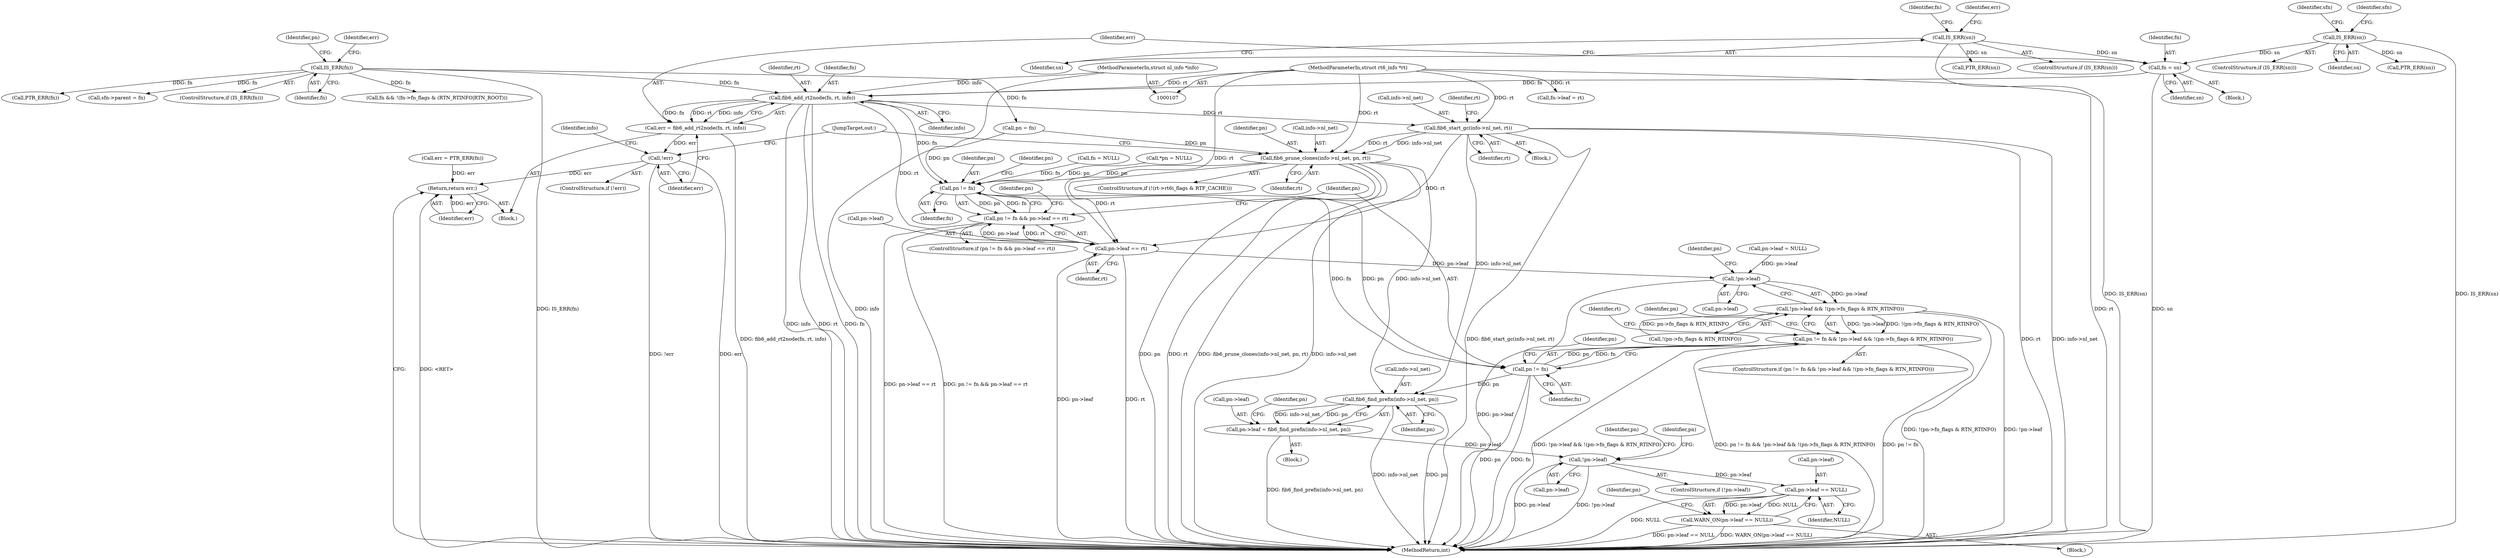 digraph "0_linux_ae7b4e1f213aa659aedf9c6ecad0bf5f0476e1e2@pointer" {
"1000288" [label="(Call,fib6_add_rt2node(fn, rt, info))"];
"1000283" [label="(Call,fn = sn)"];
"1000259" [label="(Call,IS_ERR(sn))"];
"1000236" [label="(Call,IS_ERR(sn))"];
"1000167" [label="(Call,IS_ERR(fn))"];
"1000109" [label="(MethodParameterIn,struct rt6_info *rt)"];
"1000110" [label="(MethodParameterIn,struct nl_info *info)"];
"1000286" [label="(Call,err = fib6_add_rt2node(fn, rt, info))"];
"1000293" [label="(Call,!err)"];
"1000400" [label="(Return,return err;)"];
"1000296" [label="(Call,fib6_start_gc(info->nl_net, rt))"];
"1000308" [label="(Call,fib6_prune_clones(info->nl_net, pn, rt))"];
"1000320" [label="(Call,pn != fn)"];
"1000319" [label="(Call,pn != fn && pn->leaf == rt)"];
"1000341" [label="(Call,pn != fn)"];
"1000340" [label="(Call,pn != fn && !pn->leaf && !(pn->fn_flags & RTN_RTINFO))"];
"1000360" [label="(Call,fib6_find_prefix(info->nl_net, pn))"];
"1000356" [label="(Call,pn->leaf = fib6_find_prefix(info->nl_net, pn))"];
"1000366" [label="(Call,!pn->leaf)"];
"1000372" [label="(Call,pn->leaf == NULL)"];
"1000371" [label="(Call,WARN_ON(pn->leaf == NULL))"];
"1000323" [label="(Call,pn->leaf == rt)"];
"1000345" [label="(Call,!pn->leaf)"];
"1000344" [label="(Call,!pn->leaf && !(pn->fn_flags & RTN_RTINFO))"];
"1000287" [label="(Identifier,err)"];
"1000110" [label="(MethodParameterIn,struct nl_info *info)"];
"1000373" [label="(Call,pn->leaf)"];
"1000294" [label="(Identifier,err)"];
"1000320" [label="(Call,pn != fn)"];
"1000345" [label="(Call,!pn->leaf)"];
"1000293" [label="(Call,!err)"];
"1000346" [label="(Call,pn->leaf)"];
"1000357" [label="(Call,pn->leaf)"];
"1000259" [label="(Call,IS_ERR(sn))"];
"1000284" [label="(Identifier,fn)"];
"1000240" [label="(Identifier,sfn)"];
"1000404" [label="(Call,fn && !(fn->fn_flags & (RTN_RTINFO|RTN_ROOT)))"];
"1000374" [label="(Identifier,pn)"];
"1000305" [label="(Identifier,rt)"];
"1000295" [label="(Block,)"];
"1000290" [label="(Identifier,rt)"];
"1000248" [label="(Identifier,sfn)"];
"1000329" [label="(Call,pn->leaf = NULL)"];
"1000392" [label="(Identifier,pn)"];
"1000291" [label="(Identifier,info)"];
"1000114" [label="(Call,*pn = NULL)"];
"1000273" [label="(Call,fn->leaf = rt)"];
"1000167" [label="(Call,IS_ERR(fn))"];
"1000300" [label="(Identifier,rt)"];
"1000172" [label="(Call,PTR_ERR(fn))"];
"1000368" [label="(Identifier,pn)"];
"1000371" [label="(Call,WARN_ON(pn->leaf == NULL))"];
"1000401" [label="(Identifier,err)"];
"1000321" [label="(Identifier,pn)"];
"1000361" [label="(Call,info->nl_net)"];
"1000296" [label="(Call,fib6_start_gc(info->nl_net, rt))"];
"1000236" [label="(Call,IS_ERR(sn))"];
"1000367" [label="(Call,pn->leaf)"];
"1000342" [label="(Identifier,pn)"];
"1000171" [label="(Identifier,err)"];
"1000323" [label="(Call,pn->leaf == rt)"];
"1000366" [label="(Call,!pn->leaf)"];
"1000187" [label="(Block,)"];
"1000358" [label="(Identifier,pn)"];
"1000285" [label="(Identifier,sn)"];
"1000288" [label="(Call,fib6_add_rt2node(fn, rt, info))"];
"1000352" [label="(Identifier,pn)"];
"1000341" [label="(Call,pn != fn)"];
"1000370" [label="(Block,)"];
"1000400" [label="(Return,return err;)"];
"1000376" [label="(Identifier,NULL)"];
"1000314" [label="(JumpTarget,out:)"];
"1000344" [label="(Call,!pn->leaf && !(pn->fn_flags & RTN_RTINFO))"];
"1000339" [label="(ControlStructure,if (pn != fn && !pn->leaf && !(pn->fn_flags & RTN_RTINFO)))"];
"1000168" [label="(Identifier,fn)"];
"1000379" [label="(Identifier,pn)"];
"1000372" [label="(Call,pn->leaf == NULL)"];
"1000325" [label="(Identifier,pn)"];
"1000301" [label="(ControlStructure,if (!(rt->rt6i_flags & RTF_CACHE)))"];
"1000298" [label="(Identifier,info)"];
"1000322" [label="(Identifier,fn)"];
"1000327" [label="(Identifier,rt)"];
"1000170" [label="(Call,err = PTR_ERR(fn))"];
"1000237" [label="(Identifier,sn)"];
"1000235" [label="(ControlStructure,if (IS_ERR(sn)))"];
"1000243" [label="(Call,PTR_ERR(sn))"];
"1000356" [label="(Call,pn->leaf = fib6_find_prefix(info->nl_net, pn))"];
"1000319" [label="(Call,pn != fn && pn->leaf == rt)"];
"1000343" [label="(Identifier,fn)"];
"1000286" [label="(Call,err = fib6_add_rt2node(fn, rt, info))"];
"1000347" [label="(Identifier,pn)"];
"1000349" [label="(Call,!(pn->fn_flags & RTN_RTINFO))"];
"1000297" [label="(Call,info->nl_net)"];
"1000331" [label="(Identifier,pn)"];
"1000312" [label="(Identifier,pn)"];
"1000260" [label="(Identifier,sn)"];
"1000246" [label="(Call,sfn->parent = fn)"];
"1000309" [label="(Call,info->nl_net)"];
"1000340" [label="(Call,pn != fn && !pn->leaf && !(pn->fn_flags & RTN_RTINFO))"];
"1000318" [label="(ControlStructure,if (pn != fn && pn->leaf == rt))"];
"1000109" [label="(MethodParameterIn,struct rt6_info *rt)"];
"1000365" [label="(ControlStructure,if (!pn->leaf))"];
"1000426" [label="(MethodReturn,int)"];
"1000179" [label="(Identifier,pn)"];
"1000364" [label="(Identifier,pn)"];
"1000174" [label="(Call,fn = NULL)"];
"1000398" [label="(Identifier,rt)"];
"1000360" [label="(Call,fib6_find_prefix(info->nl_net, pn))"];
"1000166" [label="(ControlStructure,if (IS_ERR(fn)))"];
"1000270" [label="(Identifier,fn)"];
"1000355" [label="(Block,)"];
"1000178" [label="(Call,pn = fn)"];
"1000313" [label="(Identifier,rt)"];
"1000308" [label="(Call,fib6_prune_clones(info->nl_net, pn, rt))"];
"1000324" [label="(Call,pn->leaf)"];
"1000289" [label="(Identifier,fn)"];
"1000264" [label="(Call,PTR_ERR(sn))"];
"1000258" [label="(ControlStructure,if (IS_ERR(sn)))"];
"1000292" [label="(ControlStructure,if (!err))"];
"1000283" [label="(Call,fn = sn)"];
"1000263" [label="(Identifier,err)"];
"1000111" [label="(Block,)"];
"1000288" -> "1000286"  [label="AST: "];
"1000288" -> "1000291"  [label="CFG: "];
"1000289" -> "1000288"  [label="AST: "];
"1000290" -> "1000288"  [label="AST: "];
"1000291" -> "1000288"  [label="AST: "];
"1000286" -> "1000288"  [label="CFG: "];
"1000288" -> "1000426"  [label="DDG: info"];
"1000288" -> "1000426"  [label="DDG: rt"];
"1000288" -> "1000426"  [label="DDG: fn"];
"1000288" -> "1000286"  [label="DDG: fn"];
"1000288" -> "1000286"  [label="DDG: rt"];
"1000288" -> "1000286"  [label="DDG: info"];
"1000283" -> "1000288"  [label="DDG: fn"];
"1000167" -> "1000288"  [label="DDG: fn"];
"1000109" -> "1000288"  [label="DDG: rt"];
"1000110" -> "1000288"  [label="DDG: info"];
"1000288" -> "1000296"  [label="DDG: rt"];
"1000288" -> "1000320"  [label="DDG: fn"];
"1000288" -> "1000323"  [label="DDG: rt"];
"1000283" -> "1000187"  [label="AST: "];
"1000283" -> "1000285"  [label="CFG: "];
"1000284" -> "1000283"  [label="AST: "];
"1000285" -> "1000283"  [label="AST: "];
"1000287" -> "1000283"  [label="CFG: "];
"1000283" -> "1000426"  [label="DDG: sn"];
"1000259" -> "1000283"  [label="DDG: sn"];
"1000236" -> "1000283"  [label="DDG: sn"];
"1000259" -> "1000258"  [label="AST: "];
"1000259" -> "1000260"  [label="CFG: "];
"1000260" -> "1000259"  [label="AST: "];
"1000263" -> "1000259"  [label="CFG: "];
"1000270" -> "1000259"  [label="CFG: "];
"1000259" -> "1000426"  [label="DDG: IS_ERR(sn)"];
"1000259" -> "1000264"  [label="DDG: sn"];
"1000236" -> "1000235"  [label="AST: "];
"1000236" -> "1000237"  [label="CFG: "];
"1000237" -> "1000236"  [label="AST: "];
"1000240" -> "1000236"  [label="CFG: "];
"1000248" -> "1000236"  [label="CFG: "];
"1000236" -> "1000426"  [label="DDG: IS_ERR(sn)"];
"1000236" -> "1000243"  [label="DDG: sn"];
"1000167" -> "1000166"  [label="AST: "];
"1000167" -> "1000168"  [label="CFG: "];
"1000168" -> "1000167"  [label="AST: "];
"1000171" -> "1000167"  [label="CFG: "];
"1000179" -> "1000167"  [label="CFG: "];
"1000167" -> "1000426"  [label="DDG: IS_ERR(fn)"];
"1000167" -> "1000172"  [label="DDG: fn"];
"1000167" -> "1000178"  [label="DDG: fn"];
"1000167" -> "1000246"  [label="DDG: fn"];
"1000167" -> "1000404"  [label="DDG: fn"];
"1000109" -> "1000107"  [label="AST: "];
"1000109" -> "1000426"  [label="DDG: rt"];
"1000109" -> "1000273"  [label="DDG: rt"];
"1000109" -> "1000296"  [label="DDG: rt"];
"1000109" -> "1000308"  [label="DDG: rt"];
"1000109" -> "1000323"  [label="DDG: rt"];
"1000110" -> "1000107"  [label="AST: "];
"1000110" -> "1000426"  [label="DDG: info"];
"1000286" -> "1000111"  [label="AST: "];
"1000287" -> "1000286"  [label="AST: "];
"1000294" -> "1000286"  [label="CFG: "];
"1000286" -> "1000426"  [label="DDG: fib6_add_rt2node(fn, rt, info)"];
"1000286" -> "1000293"  [label="DDG: err"];
"1000293" -> "1000292"  [label="AST: "];
"1000293" -> "1000294"  [label="CFG: "];
"1000294" -> "1000293"  [label="AST: "];
"1000298" -> "1000293"  [label="CFG: "];
"1000314" -> "1000293"  [label="CFG: "];
"1000293" -> "1000426"  [label="DDG: err"];
"1000293" -> "1000426"  [label="DDG: !err"];
"1000293" -> "1000400"  [label="DDG: err"];
"1000400" -> "1000111"  [label="AST: "];
"1000400" -> "1000401"  [label="CFG: "];
"1000401" -> "1000400"  [label="AST: "];
"1000426" -> "1000400"  [label="CFG: "];
"1000400" -> "1000426"  [label="DDG: <RET>"];
"1000401" -> "1000400"  [label="DDG: err"];
"1000170" -> "1000400"  [label="DDG: err"];
"1000296" -> "1000295"  [label="AST: "];
"1000296" -> "1000300"  [label="CFG: "];
"1000297" -> "1000296"  [label="AST: "];
"1000300" -> "1000296"  [label="AST: "];
"1000305" -> "1000296"  [label="CFG: "];
"1000296" -> "1000426"  [label="DDG: fib6_start_gc(info->nl_net, rt)"];
"1000296" -> "1000426"  [label="DDG: rt"];
"1000296" -> "1000426"  [label="DDG: info->nl_net"];
"1000296" -> "1000308"  [label="DDG: info->nl_net"];
"1000296" -> "1000308"  [label="DDG: rt"];
"1000296" -> "1000323"  [label="DDG: rt"];
"1000296" -> "1000360"  [label="DDG: info->nl_net"];
"1000308" -> "1000301"  [label="AST: "];
"1000308" -> "1000313"  [label="CFG: "];
"1000309" -> "1000308"  [label="AST: "];
"1000312" -> "1000308"  [label="AST: "];
"1000313" -> "1000308"  [label="AST: "];
"1000314" -> "1000308"  [label="CFG: "];
"1000308" -> "1000426"  [label="DDG: info->nl_net"];
"1000308" -> "1000426"  [label="DDG: pn"];
"1000308" -> "1000426"  [label="DDG: rt"];
"1000308" -> "1000426"  [label="DDG: fib6_prune_clones(info->nl_net, pn, rt)"];
"1000178" -> "1000308"  [label="DDG: pn"];
"1000308" -> "1000320"  [label="DDG: pn"];
"1000308" -> "1000323"  [label="DDG: rt"];
"1000308" -> "1000360"  [label="DDG: info->nl_net"];
"1000320" -> "1000319"  [label="AST: "];
"1000320" -> "1000322"  [label="CFG: "];
"1000321" -> "1000320"  [label="AST: "];
"1000322" -> "1000320"  [label="AST: "];
"1000325" -> "1000320"  [label="CFG: "];
"1000319" -> "1000320"  [label="CFG: "];
"1000320" -> "1000319"  [label="DDG: pn"];
"1000320" -> "1000319"  [label="DDG: fn"];
"1000178" -> "1000320"  [label="DDG: pn"];
"1000114" -> "1000320"  [label="DDG: pn"];
"1000174" -> "1000320"  [label="DDG: fn"];
"1000320" -> "1000341"  [label="DDG: pn"];
"1000320" -> "1000341"  [label="DDG: fn"];
"1000319" -> "1000318"  [label="AST: "];
"1000319" -> "1000323"  [label="CFG: "];
"1000323" -> "1000319"  [label="AST: "];
"1000331" -> "1000319"  [label="CFG: "];
"1000342" -> "1000319"  [label="CFG: "];
"1000319" -> "1000426"  [label="DDG: pn != fn && pn->leaf == rt"];
"1000319" -> "1000426"  [label="DDG: pn->leaf == rt"];
"1000323" -> "1000319"  [label="DDG: pn->leaf"];
"1000323" -> "1000319"  [label="DDG: rt"];
"1000341" -> "1000340"  [label="AST: "];
"1000341" -> "1000343"  [label="CFG: "];
"1000342" -> "1000341"  [label="AST: "];
"1000343" -> "1000341"  [label="AST: "];
"1000347" -> "1000341"  [label="CFG: "];
"1000340" -> "1000341"  [label="CFG: "];
"1000341" -> "1000426"  [label="DDG: fn"];
"1000341" -> "1000426"  [label="DDG: pn"];
"1000341" -> "1000340"  [label="DDG: pn"];
"1000341" -> "1000340"  [label="DDG: fn"];
"1000341" -> "1000360"  [label="DDG: pn"];
"1000340" -> "1000339"  [label="AST: "];
"1000340" -> "1000344"  [label="CFG: "];
"1000344" -> "1000340"  [label="AST: "];
"1000358" -> "1000340"  [label="CFG: "];
"1000398" -> "1000340"  [label="CFG: "];
"1000340" -> "1000426"  [label="DDG: !pn->leaf && !(pn->fn_flags & RTN_RTINFO)"];
"1000340" -> "1000426"  [label="DDG: pn != fn && !pn->leaf && !(pn->fn_flags & RTN_RTINFO)"];
"1000340" -> "1000426"  [label="DDG: pn != fn"];
"1000344" -> "1000340"  [label="DDG: !pn->leaf"];
"1000344" -> "1000340"  [label="DDG: !(pn->fn_flags & RTN_RTINFO)"];
"1000360" -> "1000356"  [label="AST: "];
"1000360" -> "1000364"  [label="CFG: "];
"1000361" -> "1000360"  [label="AST: "];
"1000364" -> "1000360"  [label="AST: "];
"1000356" -> "1000360"  [label="CFG: "];
"1000360" -> "1000426"  [label="DDG: info->nl_net"];
"1000360" -> "1000426"  [label="DDG: pn"];
"1000360" -> "1000356"  [label="DDG: info->nl_net"];
"1000360" -> "1000356"  [label="DDG: pn"];
"1000356" -> "1000355"  [label="AST: "];
"1000357" -> "1000356"  [label="AST: "];
"1000368" -> "1000356"  [label="CFG: "];
"1000356" -> "1000426"  [label="DDG: fib6_find_prefix(info->nl_net, pn)"];
"1000356" -> "1000366"  [label="DDG: pn->leaf"];
"1000366" -> "1000365"  [label="AST: "];
"1000366" -> "1000367"  [label="CFG: "];
"1000367" -> "1000366"  [label="AST: "];
"1000374" -> "1000366"  [label="CFG: "];
"1000392" -> "1000366"  [label="CFG: "];
"1000366" -> "1000426"  [label="DDG: pn->leaf"];
"1000366" -> "1000426"  [label="DDG: !pn->leaf"];
"1000366" -> "1000372"  [label="DDG: pn->leaf"];
"1000372" -> "1000371"  [label="AST: "];
"1000372" -> "1000376"  [label="CFG: "];
"1000373" -> "1000372"  [label="AST: "];
"1000376" -> "1000372"  [label="AST: "];
"1000371" -> "1000372"  [label="CFG: "];
"1000372" -> "1000426"  [label="DDG: NULL"];
"1000372" -> "1000371"  [label="DDG: pn->leaf"];
"1000372" -> "1000371"  [label="DDG: NULL"];
"1000371" -> "1000370"  [label="AST: "];
"1000379" -> "1000371"  [label="CFG: "];
"1000371" -> "1000426"  [label="DDG: pn->leaf == NULL"];
"1000371" -> "1000426"  [label="DDG: WARN_ON(pn->leaf == NULL)"];
"1000323" -> "1000327"  [label="CFG: "];
"1000324" -> "1000323"  [label="AST: "];
"1000327" -> "1000323"  [label="AST: "];
"1000323" -> "1000426"  [label="DDG: pn->leaf"];
"1000323" -> "1000426"  [label="DDG: rt"];
"1000323" -> "1000345"  [label="DDG: pn->leaf"];
"1000345" -> "1000344"  [label="AST: "];
"1000345" -> "1000346"  [label="CFG: "];
"1000346" -> "1000345"  [label="AST: "];
"1000352" -> "1000345"  [label="CFG: "];
"1000344" -> "1000345"  [label="CFG: "];
"1000345" -> "1000426"  [label="DDG: pn->leaf"];
"1000345" -> "1000344"  [label="DDG: pn->leaf"];
"1000329" -> "1000345"  [label="DDG: pn->leaf"];
"1000344" -> "1000349"  [label="CFG: "];
"1000349" -> "1000344"  [label="AST: "];
"1000344" -> "1000426"  [label="DDG: !(pn->fn_flags & RTN_RTINFO)"];
"1000344" -> "1000426"  [label="DDG: !pn->leaf"];
"1000349" -> "1000344"  [label="DDG: pn->fn_flags & RTN_RTINFO"];
}
